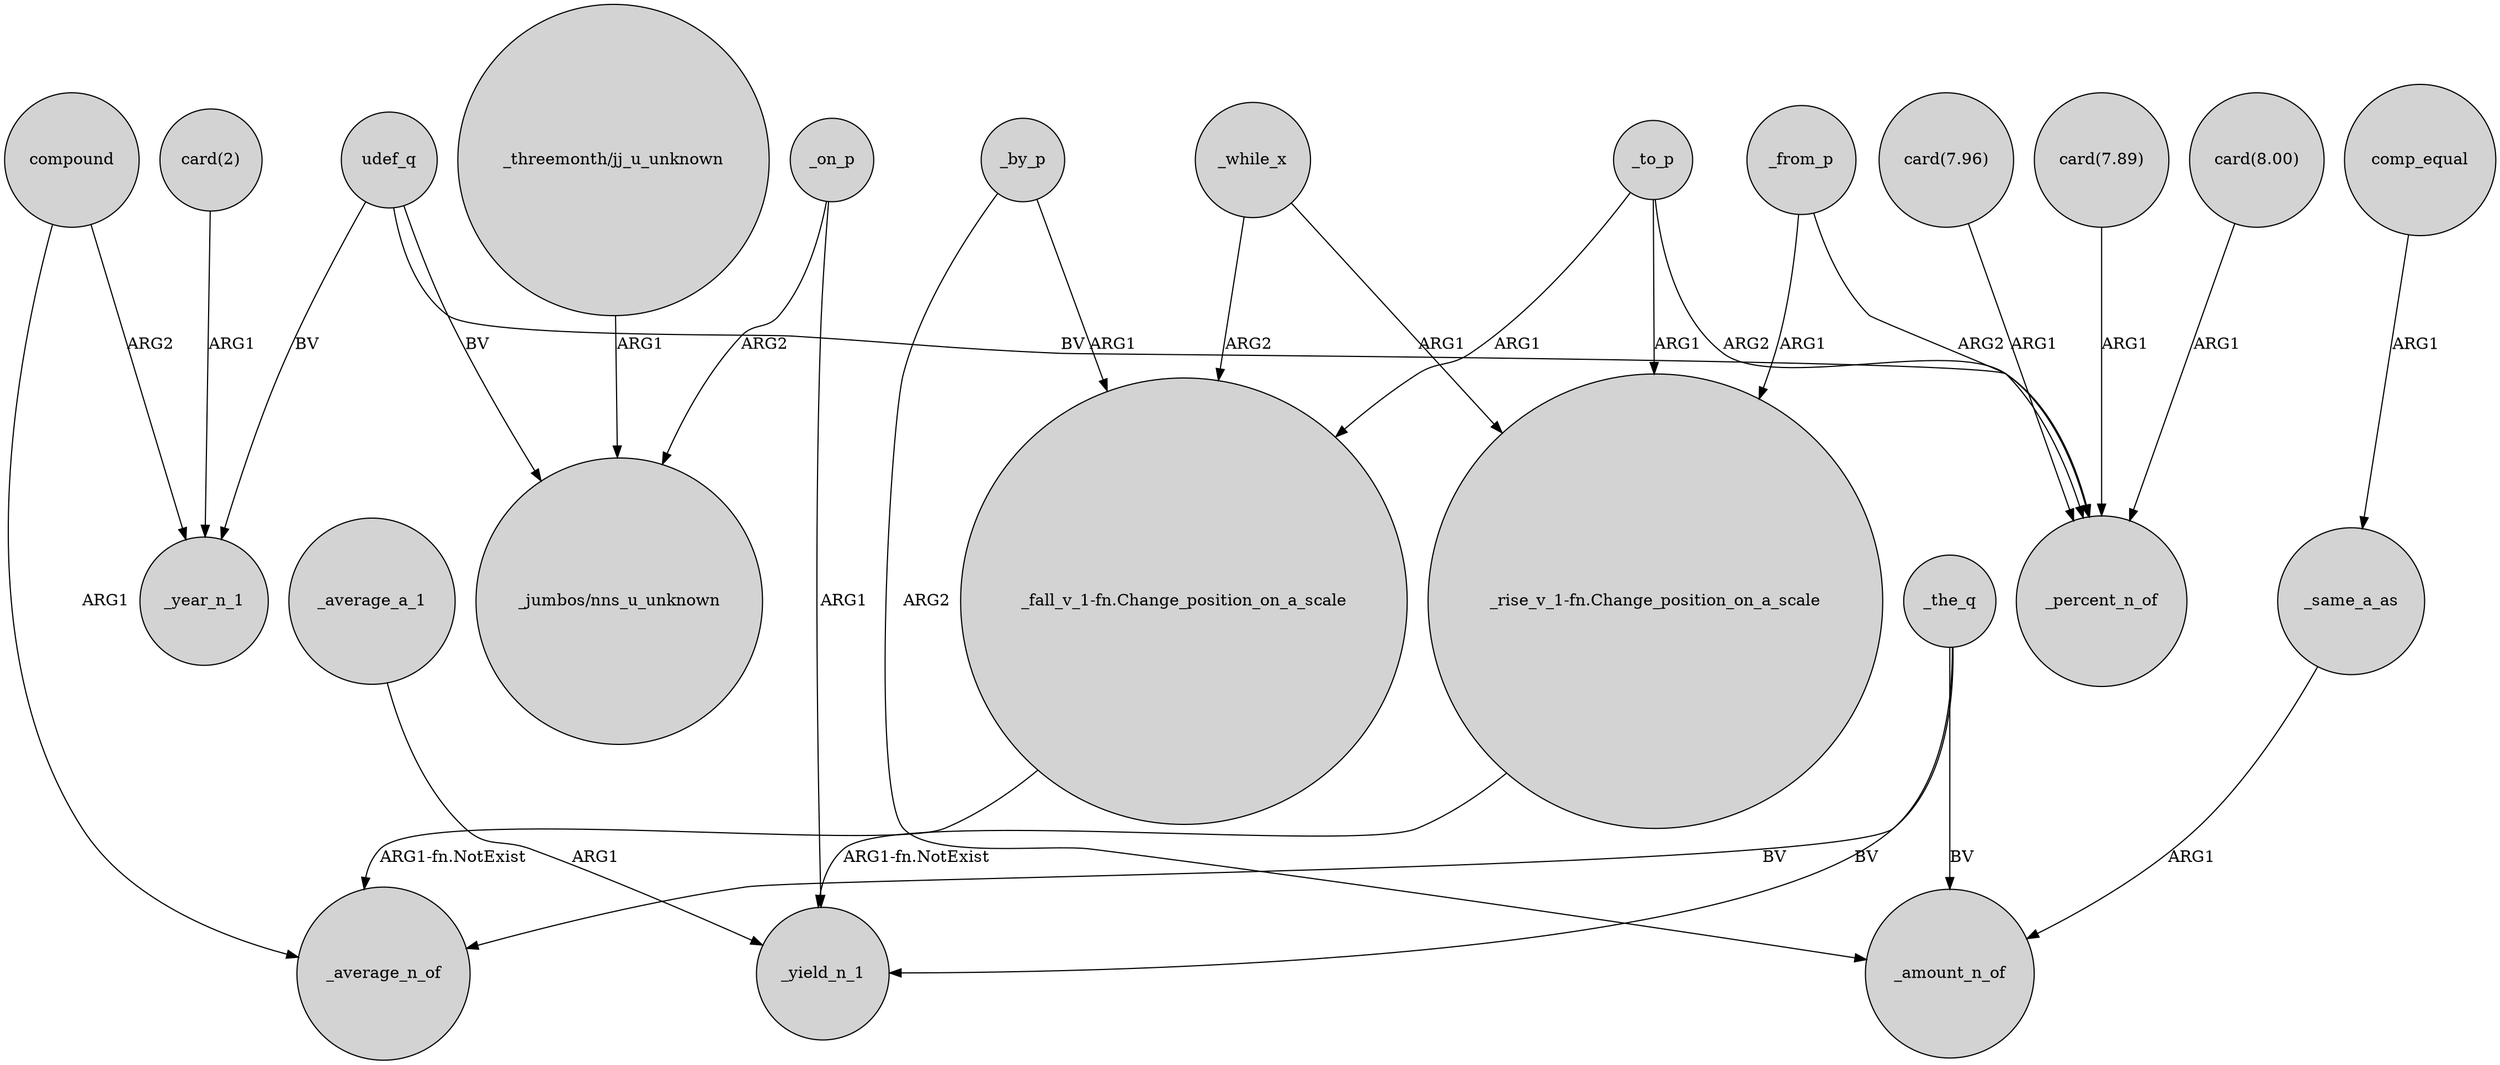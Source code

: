 digraph {
	node [shape=circle style=filled]
	_the_q -> _yield_n_1 [label=BV]
	udef_q -> "_jumbos/nns_u_unknown" [label=BV]
	_by_p -> "_fall_v_1-fn.Change_position_on_a_scale" [label=ARG1]
	_the_q -> _amount_n_of [label=BV]
	"card(7.89)" -> _percent_n_of [label=ARG1]
	"_fall_v_1-fn.Change_position_on_a_scale" -> _average_n_of [label="ARG1-fn.NotExist"]
	"_threemonth/jj_u_unknown" -> "_jumbos/nns_u_unknown" [label=ARG1]
	_average_a_1 -> _yield_n_1 [label=ARG1]
	_by_p -> _amount_n_of [label=ARG2]
	compound -> _average_n_of [label=ARG1]
	_while_x -> "_rise_v_1-fn.Change_position_on_a_scale" [label=ARG1]
	_while_x -> "_fall_v_1-fn.Change_position_on_a_scale" [label=ARG2]
	"card(2)" -> _year_n_1 [label=ARG1]
	comp_equal -> _same_a_as [label=ARG1]
	_the_q -> _average_n_of [label=BV]
	_on_p -> "_jumbos/nns_u_unknown" [label=ARG2]
	_same_a_as -> _amount_n_of [label=ARG1]
	"card(8.00)" -> _percent_n_of [label=ARG1]
	"card(7.96)" -> _percent_n_of [label=ARG1]
	_to_p -> _percent_n_of [label=ARG2]
	udef_q -> _year_n_1 [label=BV]
	_from_p -> _percent_n_of [label=ARG2]
	udef_q -> _percent_n_of [label=BV]
	_on_p -> _yield_n_1 [label=ARG1]
	_to_p -> "_rise_v_1-fn.Change_position_on_a_scale" [label=ARG1]
	_to_p -> "_fall_v_1-fn.Change_position_on_a_scale" [label=ARG1]
	"_rise_v_1-fn.Change_position_on_a_scale" -> _yield_n_1 [label="ARG1-fn.NotExist"]
	compound -> _year_n_1 [label=ARG2]
	_from_p -> "_rise_v_1-fn.Change_position_on_a_scale" [label=ARG1]
}
